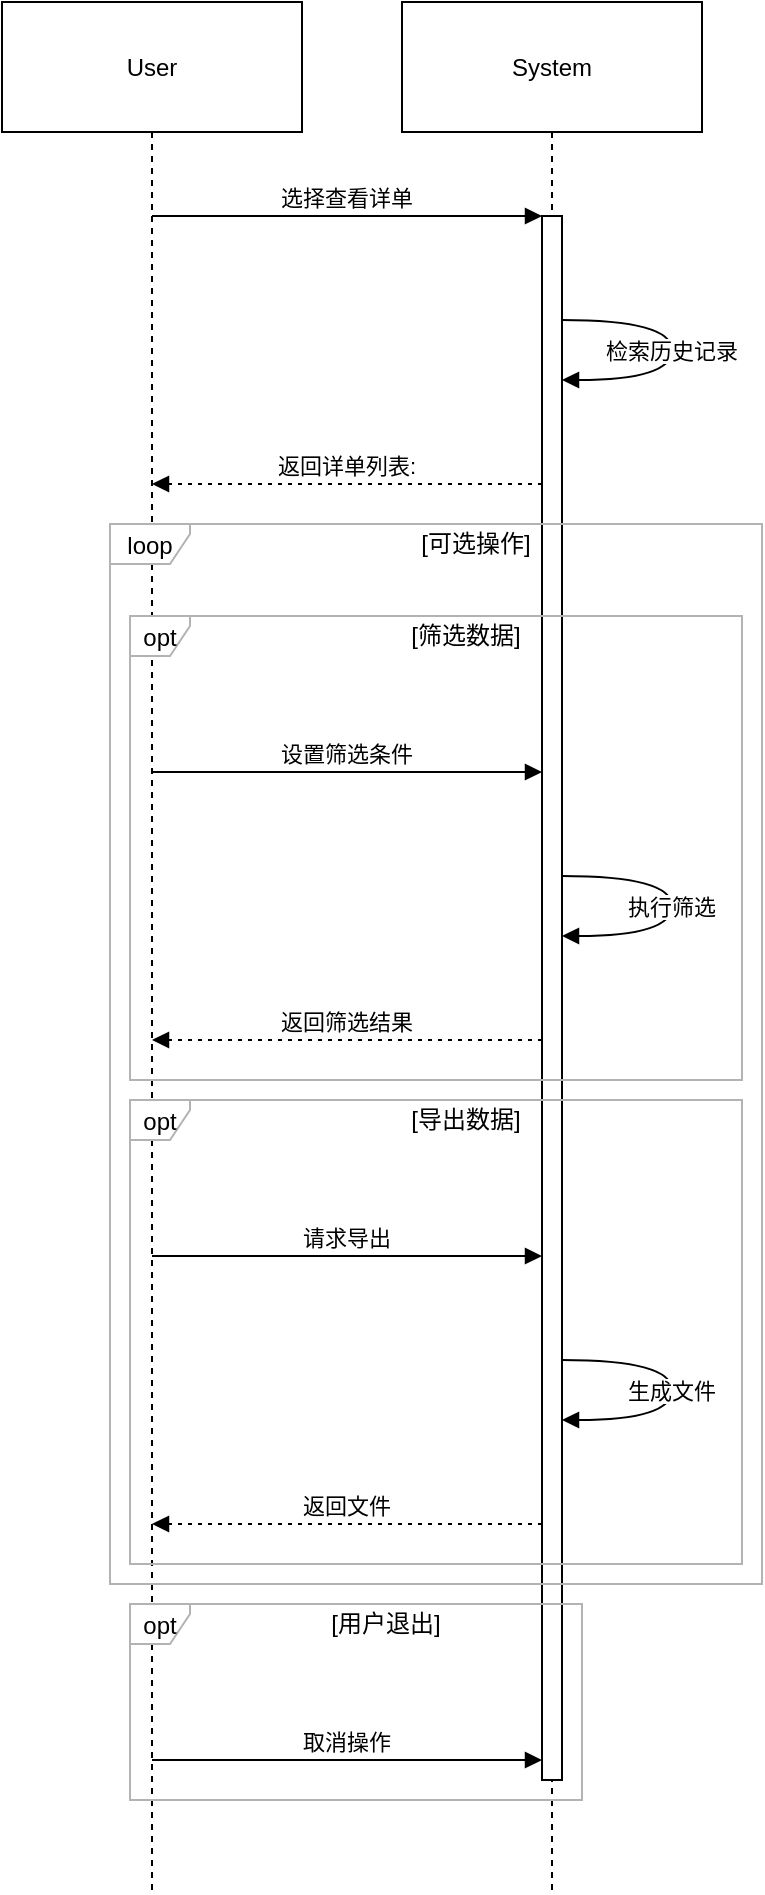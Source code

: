 <mxfile version="26.2.13">
  <diagram name="第 1 页" id="2BHJ6eeiq_Yv8pMzbxQ_">
    <mxGraphModel dx="1056" dy="677" grid="1" gridSize="10" guides="1" tooltips="1" connect="1" arrows="1" fold="1" page="1" pageScale="1" pageWidth="827" pageHeight="1169" math="0" shadow="0">
      <root>
        <mxCell id="0" />
        <mxCell id="1" parent="0" />
        <mxCell id="3CyZyVZf2E6pc2Jjv1t8-1" value="User" style="shape=umlLifeline;perimeter=lifelinePerimeter;whiteSpace=wrap;container=1;dropTarget=0;collapsible=0;recursiveResize=0;outlineConnect=0;portConstraint=eastwest;newEdgeStyle={&quot;edgeStyle&quot;:&quot;elbowEdgeStyle&quot;,&quot;elbow&quot;:&quot;vertical&quot;,&quot;curved&quot;:0,&quot;rounded&quot;:0};size=65;" vertex="1" parent="1">
          <mxGeometry x="224" y="175" width="150" height="945" as="geometry" />
        </mxCell>
        <mxCell id="3CyZyVZf2E6pc2Jjv1t8-2" value="System" style="shape=umlLifeline;perimeter=lifelinePerimeter;whiteSpace=wrap;container=1;dropTarget=0;collapsible=0;recursiveResize=0;outlineConnect=0;portConstraint=eastwest;newEdgeStyle={&quot;edgeStyle&quot;:&quot;elbowEdgeStyle&quot;,&quot;elbow&quot;:&quot;vertical&quot;,&quot;curved&quot;:0,&quot;rounded&quot;:0};size=65;" vertex="1" parent="1">
          <mxGeometry x="424" y="175" width="150" height="945" as="geometry" />
        </mxCell>
        <mxCell id="3CyZyVZf2E6pc2Jjv1t8-3" value="" style="points=[];perimeter=orthogonalPerimeter;outlineConnect=0;targetShapes=umlLifeline;portConstraint=eastwest;newEdgeStyle={&quot;edgeStyle&quot;:&quot;elbowEdgeStyle&quot;,&quot;elbow&quot;:&quot;vertical&quot;,&quot;curved&quot;:0,&quot;rounded&quot;:0}" vertex="1" parent="3CyZyVZf2E6pc2Jjv1t8-2">
          <mxGeometry x="70" y="107" width="10" height="782" as="geometry" />
        </mxCell>
        <mxCell id="3CyZyVZf2E6pc2Jjv1t8-7" value="opt" style="shape=umlFrame;pointerEvents=0;dropTarget=0;strokeColor=#B3B3B3;height=20;width=30" vertex="1" parent="1">
          <mxGeometry x="288" y="482" width="306" height="232" as="geometry" />
        </mxCell>
        <mxCell id="3CyZyVZf2E6pc2Jjv1t8-8" value="[筛选数据]" style="text;strokeColor=none;fillColor=none;align=center;verticalAlign=middle;whiteSpace=wrap;" vertex="1" parent="3CyZyVZf2E6pc2Jjv1t8-7">
          <mxGeometry x="30" width="276" height="20" as="geometry" />
        </mxCell>
        <mxCell id="3CyZyVZf2E6pc2Jjv1t8-9" value="opt" style="shape=umlFrame;pointerEvents=0;dropTarget=0;strokeColor=#B3B3B3;height=20;width=30" vertex="1" parent="1">
          <mxGeometry x="288" y="724" width="306" height="232" as="geometry" />
        </mxCell>
        <mxCell id="3CyZyVZf2E6pc2Jjv1t8-10" value="[导出数据]" style="text;strokeColor=none;fillColor=none;align=center;verticalAlign=middle;whiteSpace=wrap;" vertex="1" parent="3CyZyVZf2E6pc2Jjv1t8-9">
          <mxGeometry x="30" width="276" height="20" as="geometry" />
        </mxCell>
        <mxCell id="3CyZyVZf2E6pc2Jjv1t8-11" value="loop" style="shape=umlFrame;pointerEvents=0;dropTarget=0;strokeColor=#B3B3B3;height=20;width=40" vertex="1" parent="1">
          <mxGeometry x="278" y="436" width="326" height="530" as="geometry" />
        </mxCell>
        <mxCell id="3CyZyVZf2E6pc2Jjv1t8-12" value="[可选操作]" style="text;strokeColor=none;fillColor=none;align=center;verticalAlign=middle;whiteSpace=wrap;" vertex="1" parent="3CyZyVZf2E6pc2Jjv1t8-11">
          <mxGeometry x="40" width="286" height="20" as="geometry" />
        </mxCell>
        <mxCell id="3CyZyVZf2E6pc2Jjv1t8-13" value="opt" style="shape=umlFrame;pointerEvents=0;dropTarget=0;strokeColor=#B3B3B3;height=20;width=30" vertex="1" parent="1">
          <mxGeometry x="288" y="976" width="226" height="98" as="geometry" />
        </mxCell>
        <mxCell id="3CyZyVZf2E6pc2Jjv1t8-14" value="[用户退出]" style="text;strokeColor=none;fillColor=none;align=center;verticalAlign=middle;whiteSpace=wrap;" vertex="1" parent="3CyZyVZf2E6pc2Jjv1t8-13">
          <mxGeometry x="30" width="196" height="20" as="geometry" />
        </mxCell>
        <mxCell id="3CyZyVZf2E6pc2Jjv1t8-15" value="选择查看详单" style="verticalAlign=bottom;edgeStyle=elbowEdgeStyle;elbow=vertical;curved=0;rounded=0;endArrow=block;" edge="1" parent="1" source="3CyZyVZf2E6pc2Jjv1t8-1" target="3CyZyVZf2E6pc2Jjv1t8-3">
          <mxGeometry relative="1" as="geometry">
            <Array as="points">
              <mxPoint x="406" y="282" />
            </Array>
          </mxGeometry>
        </mxCell>
        <mxCell id="3CyZyVZf2E6pc2Jjv1t8-16" value="检索历史记录" style="curved=1;endArrow=block;rounded=0;" edge="1" parent="1" source="3CyZyVZf2E6pc2Jjv1t8-3" target="3CyZyVZf2E6pc2Jjv1t8-3">
          <mxGeometry relative="1" as="geometry">
            <Array as="points">
              <mxPoint x="559" y="334" />
              <mxPoint x="559" y="364" />
            </Array>
          </mxGeometry>
        </mxCell>
        <mxCell id="3CyZyVZf2E6pc2Jjv1t8-17" value="返回详单列表:" style="verticalAlign=bottom;edgeStyle=elbowEdgeStyle;elbow=vertical;curved=0;rounded=0;dashed=1;dashPattern=2 3;endArrow=block;" edge="1" parent="1" source="3CyZyVZf2E6pc2Jjv1t8-3" target="3CyZyVZf2E6pc2Jjv1t8-1">
          <mxGeometry relative="1" as="geometry">
            <Array as="points">
              <mxPoint x="409" y="416" />
            </Array>
          </mxGeometry>
        </mxCell>
        <mxCell id="3CyZyVZf2E6pc2Jjv1t8-18" value="设置筛选条件" style="verticalAlign=bottom;edgeStyle=elbowEdgeStyle;elbow=vertical;curved=0;rounded=0;endArrow=block;" edge="1" parent="1" source="3CyZyVZf2E6pc2Jjv1t8-1" target="3CyZyVZf2E6pc2Jjv1t8-3">
          <mxGeometry relative="1" as="geometry">
            <Array as="points">
              <mxPoint x="406" y="560" />
            </Array>
          </mxGeometry>
        </mxCell>
        <mxCell id="3CyZyVZf2E6pc2Jjv1t8-19" value="执行筛选" style="curved=1;endArrow=block;rounded=0;" edge="1" parent="1" source="3CyZyVZf2E6pc2Jjv1t8-3" target="3CyZyVZf2E6pc2Jjv1t8-3">
          <mxGeometry relative="1" as="geometry">
            <Array as="points">
              <mxPoint x="559" y="612" />
              <mxPoint x="559" y="642" />
            </Array>
          </mxGeometry>
        </mxCell>
        <mxCell id="3CyZyVZf2E6pc2Jjv1t8-20" value="返回筛选结果" style="verticalAlign=bottom;edgeStyle=elbowEdgeStyle;elbow=vertical;curved=0;rounded=0;dashed=1;dashPattern=2 3;endArrow=block;" edge="1" parent="1" source="3CyZyVZf2E6pc2Jjv1t8-3" target="3CyZyVZf2E6pc2Jjv1t8-1">
          <mxGeometry relative="1" as="geometry">
            <Array as="points">
              <mxPoint x="409" y="694" />
            </Array>
          </mxGeometry>
        </mxCell>
        <mxCell id="3CyZyVZf2E6pc2Jjv1t8-21" value="请求导出" style="verticalAlign=bottom;edgeStyle=elbowEdgeStyle;elbow=vertical;curved=0;rounded=0;endArrow=block;" edge="1" parent="1" source="3CyZyVZf2E6pc2Jjv1t8-1" target="3CyZyVZf2E6pc2Jjv1t8-3">
          <mxGeometry relative="1" as="geometry">
            <Array as="points">
              <mxPoint x="406" y="802" />
            </Array>
          </mxGeometry>
        </mxCell>
        <mxCell id="3CyZyVZf2E6pc2Jjv1t8-22" value="生成文件" style="curved=1;endArrow=block;rounded=0;" edge="1" parent="1" source="3CyZyVZf2E6pc2Jjv1t8-3" target="3CyZyVZf2E6pc2Jjv1t8-3">
          <mxGeometry relative="1" as="geometry">
            <Array as="points">
              <mxPoint x="559" y="854" />
              <mxPoint x="559" y="884" />
            </Array>
          </mxGeometry>
        </mxCell>
        <mxCell id="3CyZyVZf2E6pc2Jjv1t8-23" value="返回文件" style="verticalAlign=bottom;edgeStyle=elbowEdgeStyle;elbow=vertical;curved=0;rounded=0;dashed=1;dashPattern=2 3;endArrow=block;" edge="1" parent="1" source="3CyZyVZf2E6pc2Jjv1t8-3" target="3CyZyVZf2E6pc2Jjv1t8-1">
          <mxGeometry relative="1" as="geometry">
            <Array as="points">
              <mxPoint x="409" y="936" />
            </Array>
          </mxGeometry>
        </mxCell>
        <mxCell id="3CyZyVZf2E6pc2Jjv1t8-24" value="取消操作" style="verticalAlign=bottom;edgeStyle=elbowEdgeStyle;elbow=vertical;curved=0;rounded=0;endArrow=block;" edge="1" parent="1" source="3CyZyVZf2E6pc2Jjv1t8-1" target="3CyZyVZf2E6pc2Jjv1t8-3">
          <mxGeometry relative="1" as="geometry">
            <Array as="points">
              <mxPoint x="406" y="1054" />
            </Array>
          </mxGeometry>
        </mxCell>
      </root>
    </mxGraphModel>
  </diagram>
</mxfile>
